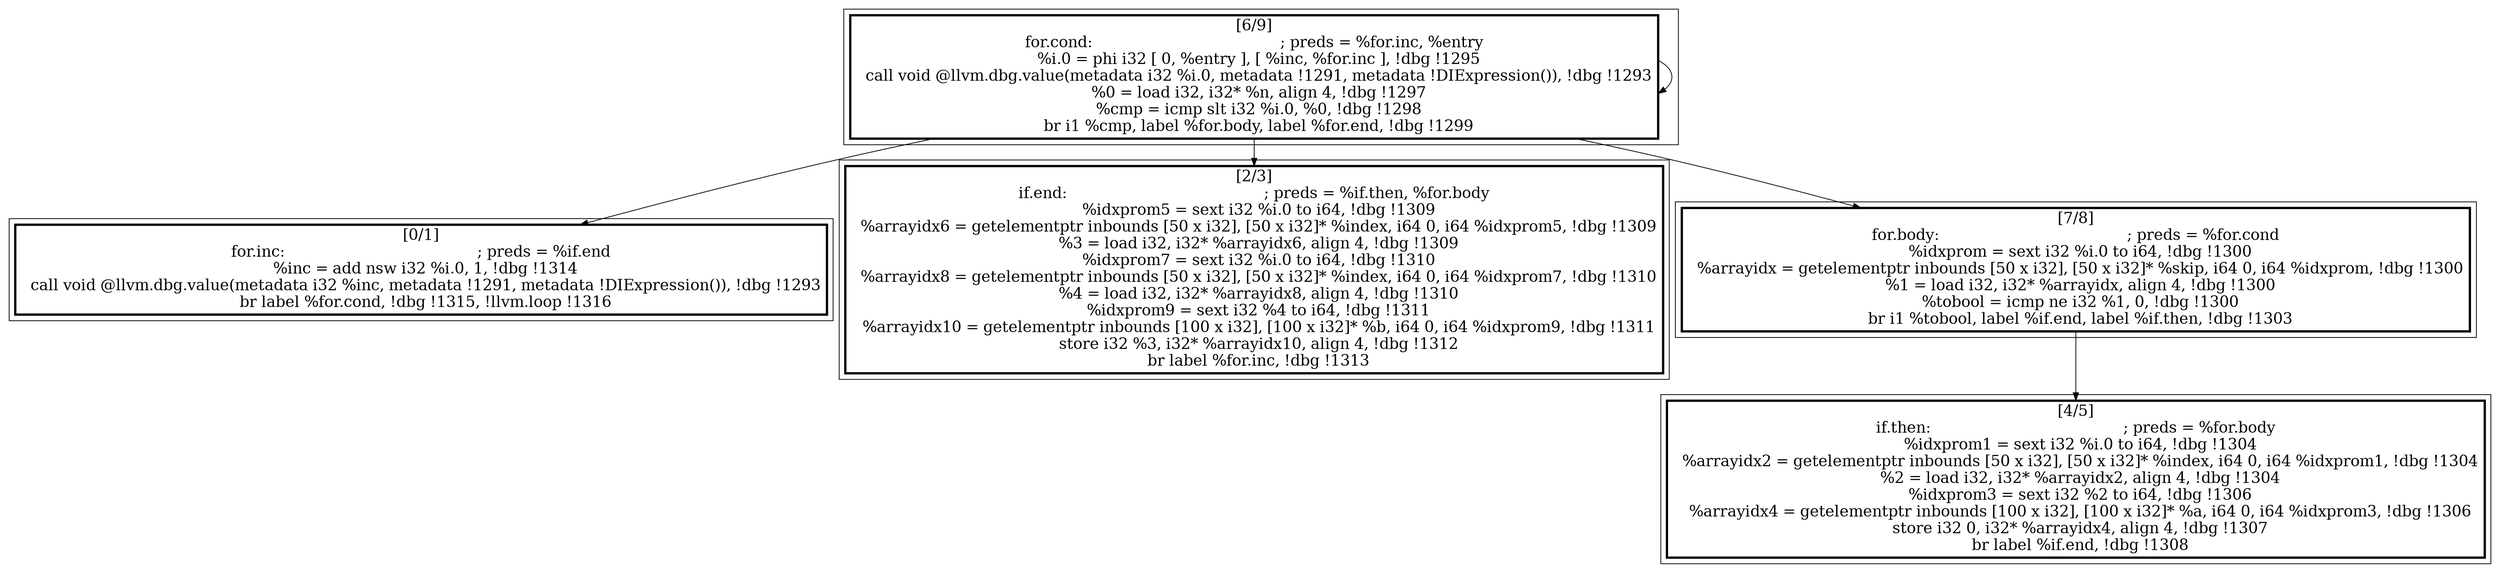
digraph G {



node63->node60 [ ]
node63->node61 [ ]
node64->node62 [ ]
node63->node64 [ ]
node63->node63 [ ]


subgraph cluster4 {


node64 [penwidth=3.0,fontsize=20,shape=rectangle,label="[7/8]
for.body:                                         ; preds = %for.cond
  %idxprom = sext i32 %i.0 to i64, !dbg !1300
  %arrayidx = getelementptr inbounds [50 x i32], [50 x i32]* %skip, i64 0, i64 %idxprom, !dbg !1300
  %1 = load i32, i32* %arrayidx, align 4, !dbg !1300
  %tobool = icmp ne i32 %1, 0, !dbg !1300
  br i1 %tobool, label %if.end, label %if.then, !dbg !1303
" ]



}

subgraph cluster3 {


node63 [penwidth=3.0,fontsize=20,shape=rectangle,label="[6/9]
for.cond:                                         ; preds = %for.inc, %entry
  %i.0 = phi i32 [ 0, %entry ], [ %inc, %for.inc ], !dbg !1295
  call void @llvm.dbg.value(metadata i32 %i.0, metadata !1291, metadata !DIExpression()), !dbg !1293
  %0 = load i32, i32* %n, align 4, !dbg !1297
  %cmp = icmp slt i32 %i.0, %0, !dbg !1298
  br i1 %cmp, label %for.body, label %for.end, !dbg !1299
" ]



}

subgraph cluster2 {


node62 [penwidth=3.0,fontsize=20,shape=rectangle,label="[4/5]
if.then:                                          ; preds = %for.body
  %idxprom1 = sext i32 %i.0 to i64, !dbg !1304
  %arrayidx2 = getelementptr inbounds [50 x i32], [50 x i32]* %index, i64 0, i64 %idxprom1, !dbg !1304
  %2 = load i32, i32* %arrayidx2, align 4, !dbg !1304
  %idxprom3 = sext i32 %2 to i64, !dbg !1306
  %arrayidx4 = getelementptr inbounds [100 x i32], [100 x i32]* %a, i64 0, i64 %idxprom3, !dbg !1306
  store i32 0, i32* %arrayidx4, align 4, !dbg !1307
  br label %if.end, !dbg !1308
" ]



}

subgraph cluster0 {


node60 [penwidth=3.0,fontsize=20,shape=rectangle,label="[0/1]
for.inc:                                          ; preds = %if.end
  %inc = add nsw i32 %i.0, 1, !dbg !1314
  call void @llvm.dbg.value(metadata i32 %inc, metadata !1291, metadata !DIExpression()), !dbg !1293
  br label %for.cond, !dbg !1315, !llvm.loop !1316
" ]



}

subgraph cluster1 {


node61 [penwidth=3.0,fontsize=20,shape=rectangle,label="[2/3]
if.end:                                           ; preds = %if.then, %for.body
  %idxprom5 = sext i32 %i.0 to i64, !dbg !1309
  %arrayidx6 = getelementptr inbounds [50 x i32], [50 x i32]* %index, i64 0, i64 %idxprom5, !dbg !1309
  %3 = load i32, i32* %arrayidx6, align 4, !dbg !1309
  %idxprom7 = sext i32 %i.0 to i64, !dbg !1310
  %arrayidx8 = getelementptr inbounds [50 x i32], [50 x i32]* %index, i64 0, i64 %idxprom7, !dbg !1310
  %4 = load i32, i32* %arrayidx8, align 4, !dbg !1310
  %idxprom9 = sext i32 %4 to i64, !dbg !1311
  %arrayidx10 = getelementptr inbounds [100 x i32], [100 x i32]* %b, i64 0, i64 %idxprom9, !dbg !1311
  store i32 %3, i32* %arrayidx10, align 4, !dbg !1312
  br label %for.inc, !dbg !1313
" ]



}

}
